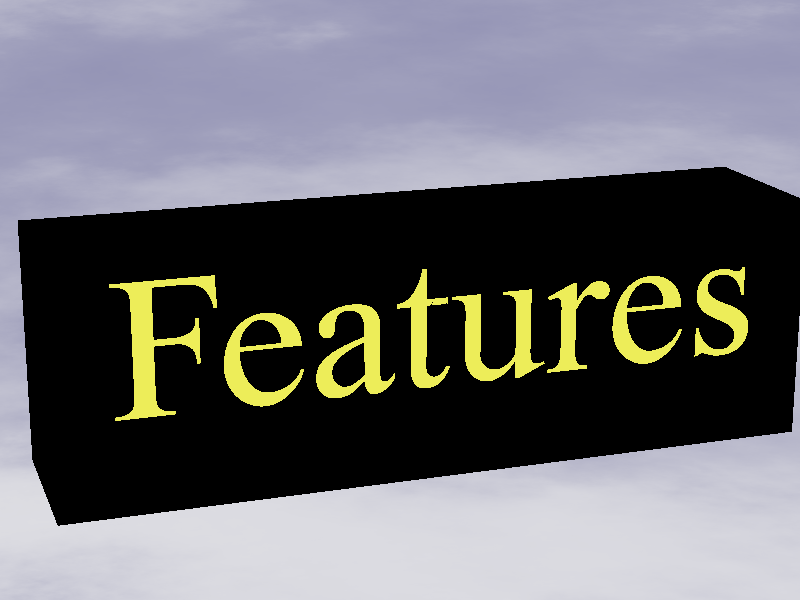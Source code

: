 #include "colors.inc"  
#include "stones.inc"
#include "skies.inc"

background { color rgb 1 }

camera {
	location <-3, 3, -8>
	look_at < -.3, .5, 0 >
	angle 25
}

light_source { <500,500,-1000> White }

difference {
	box { <-2.0, -.5, 0.1>, <2.0, .8, 1>
		texture { T_Stone10 }
	}
	text { ttf "timrom.ttf" "Features" 0.15, 0
		pigment { BrightGold }
		finish { reflection.25 specular 1 }
		translate -1.7*x
	}
}

sky_sphere { S_Cloud5 }